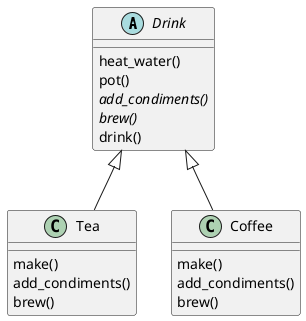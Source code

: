 @startuml

abstract class Drink {
    heat_water()
    pot()
    {abstract} add_condiments()
    {abstract} brew()
    drink()
}

class Tea {
    make()
    add_condiments()
    brew()
}

class Coffee {
    make()
    add_condiments()
    brew()
}

Drink <|-- Tea
Drink <|-- Coffee

@enduml